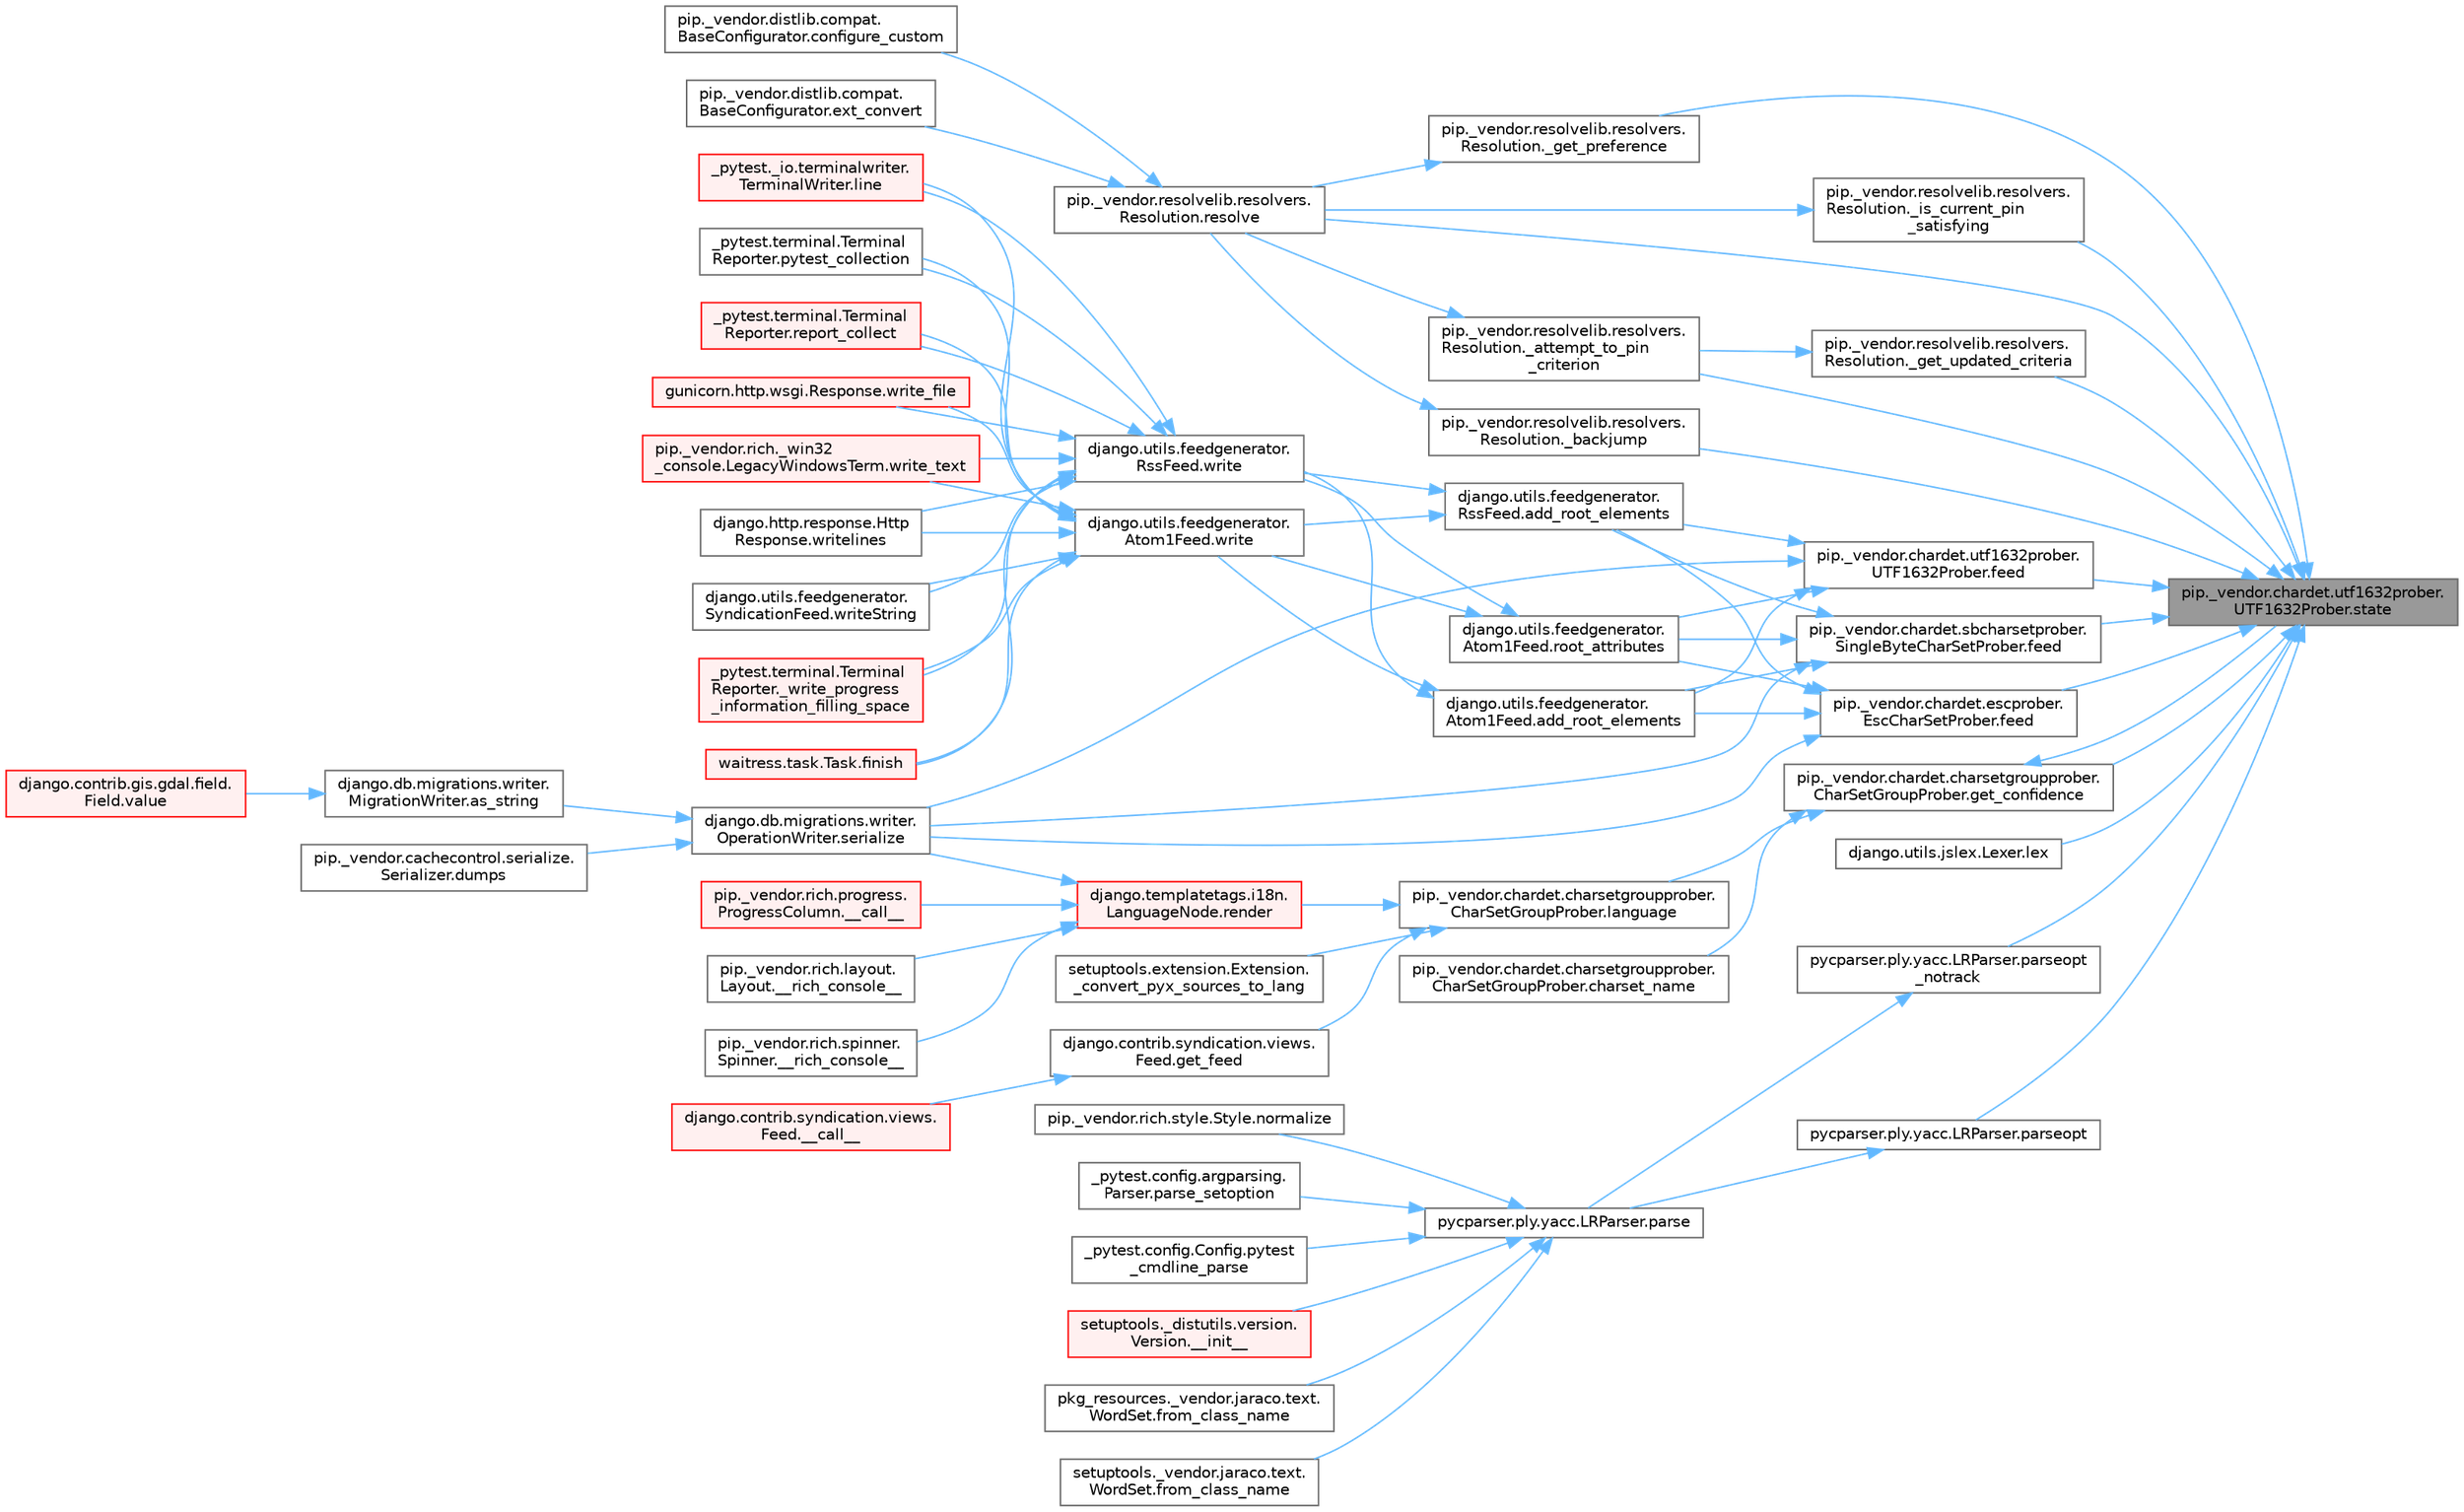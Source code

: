 digraph "pip._vendor.chardet.utf1632prober.UTF1632Prober.state"
{
 // LATEX_PDF_SIZE
  bgcolor="transparent";
  edge [fontname=Helvetica,fontsize=10,labelfontname=Helvetica,labelfontsize=10];
  node [fontname=Helvetica,fontsize=10,shape=box,height=0.2,width=0.4];
  rankdir="RL";
  Node1 [id="Node000001",label="pip._vendor.chardet.utf1632prober.\lUTF1632Prober.state",height=0.2,width=0.4,color="gray40", fillcolor="grey60", style="filled", fontcolor="black",tooltip=" "];
  Node1 -> Node2 [id="edge1_Node000001_Node000002",dir="back",color="steelblue1",style="solid",tooltip=" "];
  Node2 [id="Node000002",label="pip._vendor.resolvelib.resolvers.\lResolution._attempt_to_pin\l_criterion",height=0.2,width=0.4,color="grey40", fillcolor="white", style="filled",URL="$classpip_1_1__vendor_1_1resolvelib_1_1resolvers_1_1_resolution.html#a8ede57631fbb093024b2c6190f860578",tooltip=" "];
  Node2 -> Node3 [id="edge2_Node000002_Node000003",dir="back",color="steelblue1",style="solid",tooltip=" "];
  Node3 [id="Node000003",label="pip._vendor.resolvelib.resolvers.\lResolution.resolve",height=0.2,width=0.4,color="grey40", fillcolor="white", style="filled",URL="$classpip_1_1__vendor_1_1resolvelib_1_1resolvers_1_1_resolution.html#abf24a4f0e5020afae4ac2ee6d280807a",tooltip=" "];
  Node3 -> Node4 [id="edge3_Node000003_Node000004",dir="back",color="steelblue1",style="solid",tooltip=" "];
  Node4 [id="Node000004",label="pip._vendor.distlib.compat.\lBaseConfigurator.configure_custom",height=0.2,width=0.4,color="grey40", fillcolor="white", style="filled",URL="$classpip_1_1__vendor_1_1distlib_1_1compat_1_1_base_configurator.html#af4feb3037e756b7064576de15a803f21",tooltip=" "];
  Node3 -> Node5 [id="edge4_Node000003_Node000005",dir="back",color="steelblue1",style="solid",tooltip=" "];
  Node5 [id="Node000005",label="pip._vendor.distlib.compat.\lBaseConfigurator.ext_convert",height=0.2,width=0.4,color="grey40", fillcolor="white", style="filled",URL="$classpip_1_1__vendor_1_1distlib_1_1compat_1_1_base_configurator.html#ad2396c99e842d8f5f96207d76d9491cd",tooltip=" "];
  Node1 -> Node6 [id="edge5_Node000001_Node000006",dir="back",color="steelblue1",style="solid",tooltip=" "];
  Node6 [id="Node000006",label="pip._vendor.resolvelib.resolvers.\lResolution._backjump",height=0.2,width=0.4,color="grey40", fillcolor="white", style="filled",URL="$classpip_1_1__vendor_1_1resolvelib_1_1resolvers_1_1_resolution.html#a7fe87674694eeb17cb30dd36ebadda42",tooltip=" "];
  Node6 -> Node3 [id="edge6_Node000006_Node000003",dir="back",color="steelblue1",style="solid",tooltip=" "];
  Node1 -> Node7 [id="edge7_Node000001_Node000007",dir="back",color="steelblue1",style="solid",tooltip=" "];
  Node7 [id="Node000007",label="pip._vendor.resolvelib.resolvers.\lResolution._get_preference",height=0.2,width=0.4,color="grey40", fillcolor="white", style="filled",URL="$classpip_1_1__vendor_1_1resolvelib_1_1resolvers_1_1_resolution.html#a7c329ea763f619d3698aea05c1489e89",tooltip=" "];
  Node7 -> Node3 [id="edge8_Node000007_Node000003",dir="back",color="steelblue1",style="solid",tooltip=" "];
  Node1 -> Node8 [id="edge9_Node000001_Node000008",dir="back",color="steelblue1",style="solid",tooltip=" "];
  Node8 [id="Node000008",label="pip._vendor.resolvelib.resolvers.\lResolution._get_updated_criteria",height=0.2,width=0.4,color="grey40", fillcolor="white", style="filled",URL="$classpip_1_1__vendor_1_1resolvelib_1_1resolvers_1_1_resolution.html#a64151ae2f0f597da69ce99c3528ebff8",tooltip=" "];
  Node8 -> Node2 [id="edge10_Node000008_Node000002",dir="back",color="steelblue1",style="solid",tooltip=" "];
  Node1 -> Node9 [id="edge11_Node000001_Node000009",dir="back",color="steelblue1",style="solid",tooltip=" "];
  Node9 [id="Node000009",label="pip._vendor.resolvelib.resolvers.\lResolution._is_current_pin\l_satisfying",height=0.2,width=0.4,color="grey40", fillcolor="white", style="filled",URL="$classpip_1_1__vendor_1_1resolvelib_1_1resolvers_1_1_resolution.html#abc71e9edd52232d2f55e4b2b2f134618",tooltip=" "];
  Node9 -> Node3 [id="edge12_Node000009_Node000003",dir="back",color="steelblue1",style="solid",tooltip=" "];
  Node1 -> Node10 [id="edge13_Node000001_Node000010",dir="back",color="steelblue1",style="solid",tooltip=" "];
  Node10 [id="Node000010",label="pip._vendor.chardet.escprober.\lEscCharSetProber.feed",height=0.2,width=0.4,color="grey40", fillcolor="white", style="filled",URL="$classpip_1_1__vendor_1_1chardet_1_1escprober_1_1_esc_char_set_prober.html#ad4c988e1f9e0cfe2cae4ebdc50ebe61c",tooltip=" "];
  Node10 -> Node11 [id="edge14_Node000010_Node000011",dir="back",color="steelblue1",style="solid",tooltip=" "];
  Node11 [id="Node000011",label="django.utils.feedgenerator.\lAtom1Feed.add_root_elements",height=0.2,width=0.4,color="grey40", fillcolor="white", style="filled",URL="$classdjango_1_1utils_1_1feedgenerator_1_1_atom1_feed.html#a3f861beae65b2c1d07d6192175be850e",tooltip=" "];
  Node11 -> Node12 [id="edge15_Node000011_Node000012",dir="back",color="steelblue1",style="solid",tooltip=" "];
  Node12 [id="Node000012",label="django.utils.feedgenerator.\lAtom1Feed.write",height=0.2,width=0.4,color="grey40", fillcolor="white", style="filled",URL="$classdjango_1_1utils_1_1feedgenerator_1_1_atom1_feed.html#afbf5b931a75be201e339b64a8aa46119",tooltip=" "];
  Node12 -> Node13 [id="edge16_Node000012_Node000013",dir="back",color="steelblue1",style="solid",tooltip=" "];
  Node13 [id="Node000013",label="_pytest.terminal.Terminal\lReporter._write_progress\l_information_filling_space",height=0.2,width=0.4,color="red", fillcolor="#FFF0F0", style="filled",URL="$class__pytest_1_1terminal_1_1_terminal_reporter.html#a915f19bb955611b65c211c611c4568b1",tooltip=" "];
  Node12 -> Node16 [id="edge17_Node000012_Node000016",dir="back",color="steelblue1",style="solid",tooltip=" "];
  Node16 [id="Node000016",label="waitress.task.Task.finish",height=0.2,width=0.4,color="red", fillcolor="#FFF0F0", style="filled",URL="$classwaitress_1_1task_1_1_task.html#a1e94739ac27e14a159d0e17c6d3e54b2",tooltip=" "];
  Node12 -> Node89 [id="edge18_Node000012_Node000089",dir="back",color="steelblue1",style="solid",tooltip=" "];
  Node89 [id="Node000089",label="_pytest._io.terminalwriter.\lTerminalWriter.line",height=0.2,width=0.4,color="red", fillcolor="#FFF0F0", style="filled",URL="$class__pytest_1_1__io_1_1terminalwriter_1_1_terminal_writer.html#a70c206b6c71b946771673c95d93d5d5a",tooltip=" "];
  Node12 -> Node309 [id="edge19_Node000012_Node000309",dir="back",color="steelblue1",style="solid",tooltip=" "];
  Node309 [id="Node000309",label="_pytest.terminal.Terminal\lReporter.pytest_collection",height=0.2,width=0.4,color="grey40", fillcolor="white", style="filled",URL="$class__pytest_1_1terminal_1_1_terminal_reporter.html#a1c7fd0ed91d4a12bb30c452d893e467f",tooltip=" "];
  Node12 -> Node310 [id="edge20_Node000012_Node000310",dir="back",color="steelblue1",style="solid",tooltip=" "];
  Node310 [id="Node000310",label="_pytest.terminal.Terminal\lReporter.report_collect",height=0.2,width=0.4,color="red", fillcolor="#FFF0F0", style="filled",URL="$class__pytest_1_1terminal_1_1_terminal_reporter.html#a8aaee1238de041e936a2d65c80d5458b",tooltip=" "];
  Node12 -> Node313 [id="edge21_Node000012_Node000313",dir="back",color="steelblue1",style="solid",tooltip=" "];
  Node313 [id="Node000313",label="gunicorn.http.wsgi.Response.write_file",height=0.2,width=0.4,color="red", fillcolor="#FFF0F0", style="filled",URL="$classgunicorn_1_1http_1_1wsgi_1_1_response.html#a469fe7554d4ffcd4dd1497f24d216329",tooltip=" "];
  Node12 -> Node315 [id="edge22_Node000012_Node000315",dir="back",color="steelblue1",style="solid",tooltip=" "];
  Node315 [id="Node000315",label="pip._vendor.rich._win32\l_console.LegacyWindowsTerm.write_text",height=0.2,width=0.4,color="red", fillcolor="#FFF0F0", style="filled",URL="$classpip_1_1__vendor_1_1rich_1_1__win32__console_1_1_legacy_windows_term.html#a285165149598e15cac2caf4d03385612",tooltip=" "];
  Node12 -> Node317 [id="edge23_Node000012_Node000317",dir="back",color="steelblue1",style="solid",tooltip=" "];
  Node317 [id="Node000317",label="django.http.response.Http\lResponse.writelines",height=0.2,width=0.4,color="grey40", fillcolor="white", style="filled",URL="$classdjango_1_1http_1_1response_1_1_http_response.html#aceaa0c2997dfd21c34c44056e7292914",tooltip=" "];
  Node12 -> Node318 [id="edge24_Node000012_Node000318",dir="back",color="steelblue1",style="solid",tooltip=" "];
  Node318 [id="Node000318",label="django.utils.feedgenerator.\lSyndicationFeed.writeString",height=0.2,width=0.4,color="grey40", fillcolor="white", style="filled",URL="$classdjango_1_1utils_1_1feedgenerator_1_1_syndication_feed.html#a78aa2a245467085cb79cdca0dc35f677",tooltip=" "];
  Node11 -> Node88 [id="edge25_Node000011_Node000088",dir="back",color="steelblue1",style="solid",tooltip=" "];
  Node88 [id="Node000088",label="django.utils.feedgenerator.\lRssFeed.write",height=0.2,width=0.4,color="grey40", fillcolor="white", style="filled",URL="$classdjango_1_1utils_1_1feedgenerator_1_1_rss_feed.html#a63ea2926c2c773e874f51ced997a2618",tooltip=" "];
  Node88 -> Node13 [id="edge26_Node000088_Node000013",dir="back",color="steelblue1",style="solid",tooltip=" "];
  Node88 -> Node16 [id="edge27_Node000088_Node000016",dir="back",color="steelblue1",style="solid",tooltip=" "];
  Node88 -> Node89 [id="edge28_Node000088_Node000089",dir="back",color="steelblue1",style="solid",tooltip=" "];
  Node88 -> Node309 [id="edge29_Node000088_Node000309",dir="back",color="steelblue1",style="solid",tooltip=" "];
  Node88 -> Node310 [id="edge30_Node000088_Node000310",dir="back",color="steelblue1",style="solid",tooltip=" "];
  Node88 -> Node313 [id="edge31_Node000088_Node000313",dir="back",color="steelblue1",style="solid",tooltip=" "];
  Node88 -> Node315 [id="edge32_Node000088_Node000315",dir="back",color="steelblue1",style="solid",tooltip=" "];
  Node88 -> Node317 [id="edge33_Node000088_Node000317",dir="back",color="steelblue1",style="solid",tooltip=" "];
  Node88 -> Node318 [id="edge34_Node000088_Node000318",dir="back",color="steelblue1",style="solid",tooltip=" "];
  Node10 -> Node87 [id="edge35_Node000010_Node000087",dir="back",color="steelblue1",style="solid",tooltip=" "];
  Node87 [id="Node000087",label="django.utils.feedgenerator.\lRssFeed.add_root_elements",height=0.2,width=0.4,color="grey40", fillcolor="white", style="filled",URL="$classdjango_1_1utils_1_1feedgenerator_1_1_rss_feed.html#afe28a1e8efc5fc065f74b4277a43663e",tooltip=" "];
  Node87 -> Node12 [id="edge36_Node000087_Node000012",dir="back",color="steelblue1",style="solid",tooltip=" "];
  Node87 -> Node88 [id="edge37_Node000087_Node000088",dir="back",color="steelblue1",style="solid",tooltip=" "];
  Node10 -> Node1735 [id="edge38_Node000010_Node001735",dir="back",color="steelblue1",style="solid",tooltip=" "];
  Node1735 [id="Node001735",label="django.utils.feedgenerator.\lAtom1Feed.root_attributes",height=0.2,width=0.4,color="grey40", fillcolor="white", style="filled",URL="$classdjango_1_1utils_1_1feedgenerator_1_1_atom1_feed.html#a8ea06279a106db871795893125306409",tooltip=" "];
  Node1735 -> Node12 [id="edge39_Node001735_Node000012",dir="back",color="steelblue1",style="solid",tooltip=" "];
  Node1735 -> Node88 [id="edge40_Node001735_Node000088",dir="back",color="steelblue1",style="solid",tooltip=" "];
  Node10 -> Node1006 [id="edge41_Node000010_Node001006",dir="back",color="steelblue1",style="solid",tooltip=" "];
  Node1006 [id="Node001006",label="django.db.migrations.writer.\lOperationWriter.serialize",height=0.2,width=0.4,color="grey40", fillcolor="white", style="filled",URL="$classdjango_1_1db_1_1migrations_1_1writer_1_1_operation_writer.html#a866e8d13e1c54a35d74e9a6b0383b2f8",tooltip=" "];
  Node1006 -> Node1007 [id="edge42_Node001006_Node001007",dir="back",color="steelblue1",style="solid",tooltip=" "];
  Node1007 [id="Node001007",label="django.db.migrations.writer.\lMigrationWriter.as_string",height=0.2,width=0.4,color="grey40", fillcolor="white", style="filled",URL="$classdjango_1_1db_1_1migrations_1_1writer_1_1_migration_writer.html#a4cf831cf0ce1f20f21c7e5ce5ec60980",tooltip=" "];
  Node1007 -> Node1008 [id="edge43_Node001007_Node001008",dir="back",color="steelblue1",style="solid",tooltip=" "];
  Node1008 [id="Node001008",label="django.contrib.gis.gdal.field.\lField.value",height=0.2,width=0.4,color="red", fillcolor="#FFF0F0", style="filled",URL="$classdjango_1_1contrib_1_1gis_1_1gdal_1_1field_1_1_field.html#a0534fa49aaead023461bb9458776c33c",tooltip=" "];
  Node1006 -> Node2377 [id="edge44_Node001006_Node002377",dir="back",color="steelblue1",style="solid",tooltip=" "];
  Node2377 [id="Node002377",label="pip._vendor.cachecontrol.serialize.\lSerializer.dumps",height=0.2,width=0.4,color="grey40", fillcolor="white", style="filled",URL="$classpip_1_1__vendor_1_1cachecontrol_1_1serialize_1_1_serializer.html#af9655b2c82e5c0e3d17fd611d32c7804",tooltip=" "];
  Node1 -> Node3186 [id="edge45_Node000001_Node003186",dir="back",color="steelblue1",style="solid",tooltip=" "];
  Node3186 [id="Node003186",label="pip._vendor.chardet.sbcharsetprober.\lSingleByteCharSetProber.feed",height=0.2,width=0.4,color="grey40", fillcolor="white", style="filled",URL="$classpip_1_1__vendor_1_1chardet_1_1sbcharsetprober_1_1_single_byte_char_set_prober.html#ab6d2e8e37d450e7ce0dda8dadfec2b57",tooltip=" "];
  Node3186 -> Node11 [id="edge46_Node003186_Node000011",dir="back",color="steelblue1",style="solid",tooltip=" "];
  Node3186 -> Node87 [id="edge47_Node003186_Node000087",dir="back",color="steelblue1",style="solid",tooltip=" "];
  Node3186 -> Node1735 [id="edge48_Node003186_Node001735",dir="back",color="steelblue1",style="solid",tooltip=" "];
  Node3186 -> Node1006 [id="edge49_Node003186_Node001006",dir="back",color="steelblue1",style="solid",tooltip=" "];
  Node1 -> Node3187 [id="edge50_Node000001_Node003187",dir="back",color="steelblue1",style="solid",tooltip=" "];
  Node3187 [id="Node003187",label="pip._vendor.chardet.utf1632prober.\lUTF1632Prober.feed",height=0.2,width=0.4,color="grey40", fillcolor="white", style="filled",URL="$classpip_1_1__vendor_1_1chardet_1_1utf1632prober_1_1_u_t_f1632_prober.html#a16a8bea3b9608f94237b49f2f0cd4b74",tooltip=" "];
  Node3187 -> Node11 [id="edge51_Node003187_Node000011",dir="back",color="steelblue1",style="solid",tooltip=" "];
  Node3187 -> Node87 [id="edge52_Node003187_Node000087",dir="back",color="steelblue1",style="solid",tooltip=" "];
  Node3187 -> Node1735 [id="edge53_Node003187_Node001735",dir="back",color="steelblue1",style="solid",tooltip=" "];
  Node3187 -> Node1006 [id="edge54_Node003187_Node001006",dir="back",color="steelblue1",style="solid",tooltip=" "];
  Node1 -> Node3188 [id="edge55_Node000001_Node003188",dir="back",color="steelblue1",style="solid",tooltip=" "];
  Node3188 [id="Node003188",label="pip._vendor.chardet.charsetgroupprober.\lCharSetGroupProber.get_confidence",height=0.2,width=0.4,color="grey40", fillcolor="white", style="filled",URL="$classpip_1_1__vendor_1_1chardet_1_1charsetgroupprober_1_1_char_set_group_prober.html#a45c3877c8cf8576a1198d250f91c33f9",tooltip=" "];
  Node3188 -> Node3189 [id="edge56_Node003188_Node003189",dir="back",color="steelblue1",style="solid",tooltip=" "];
  Node3189 [id="Node003189",label="pip._vendor.chardet.charsetgroupprober.\lCharSetGroupProber.charset_name",height=0.2,width=0.4,color="grey40", fillcolor="white", style="filled",URL="$classpip_1_1__vendor_1_1chardet_1_1charsetgroupprober_1_1_char_set_group_prober.html#a72f1a7ffc65aedd4c2fb9c1eb05249cf",tooltip=" "];
  Node3188 -> Node3190 [id="edge57_Node003188_Node003190",dir="back",color="steelblue1",style="solid",tooltip=" "];
  Node3190 [id="Node003190",label="pip._vendor.chardet.charsetgroupprober.\lCharSetGroupProber.language",height=0.2,width=0.4,color="grey40", fillcolor="white", style="filled",URL="$classpip_1_1__vendor_1_1chardet_1_1charsetgroupprober_1_1_char_set_group_prober.html#a4eed2755176d79c1d176c7500400f899",tooltip=" "];
  Node3190 -> Node3191 [id="edge58_Node003190_Node003191",dir="back",color="steelblue1",style="solid",tooltip=" "];
  Node3191 [id="Node003191",label="setuptools.extension.Extension.\l_convert_pyx_sources_to_lang",height=0.2,width=0.4,color="grey40", fillcolor="white", style="filled",URL="$classsetuptools_1_1extension_1_1_extension.html#aaf601d7106ef472a4913e4bacd039c2a",tooltip=" "];
  Node3190 -> Node1888 [id="edge59_Node003190_Node001888",dir="back",color="steelblue1",style="solid",tooltip=" "];
  Node1888 [id="Node001888",label="django.contrib.syndication.views.\lFeed.get_feed",height=0.2,width=0.4,color="grey40", fillcolor="white", style="filled",URL="$classdjango_1_1contrib_1_1syndication_1_1views_1_1_feed.html#a22e9036857876e13966fd7f846ae909d",tooltip=" "];
  Node1888 -> Node1889 [id="edge60_Node001888_Node001889",dir="back",color="steelblue1",style="solid",tooltip=" "];
  Node1889 [id="Node001889",label="django.contrib.syndication.views.\lFeed.__call__",height=0.2,width=0.4,color="red", fillcolor="#FFF0F0", style="filled",URL="$classdjango_1_1contrib_1_1syndication_1_1views_1_1_feed.html#ac7a9680a1b709d8eb37ae3c6ce000220",tooltip=" "];
  Node3190 -> Node3192 [id="edge61_Node003190_Node003192",dir="back",color="steelblue1",style="solid",tooltip=" "];
  Node3192 [id="Node003192",label="django.templatetags.i18n.\lLanguageNode.render",height=0.2,width=0.4,color="red", fillcolor="#FFF0F0", style="filled",URL="$classdjango_1_1templatetags_1_1i18n_1_1_language_node.html#a2c88f345e9d8623bafaa4eb5efdefa84",tooltip=" "];
  Node3192 -> Node453 [id="edge62_Node003192_Node000453",dir="back",color="steelblue1",style="solid",tooltip=" "];
  Node453 [id="Node000453",label="pip._vendor.rich.progress.\lProgressColumn.__call__",height=0.2,width=0.4,color="red", fillcolor="#FFF0F0", style="filled",URL="$classpip_1_1__vendor_1_1rich_1_1progress_1_1_progress_column.html#ae0c399be74222f949edb0fa5324cf6ea",tooltip=" "];
  Node3192 -> Node454 [id="edge63_Node003192_Node000454",dir="back",color="steelblue1",style="solid",tooltip=" "];
  Node454 [id="Node000454",label="pip._vendor.rich.layout.\lLayout.__rich_console__",height=0.2,width=0.4,color="grey40", fillcolor="white", style="filled",URL="$classpip_1_1__vendor_1_1rich_1_1layout_1_1_layout.html#ac39cb3d17d2b0324ee1b0dada41a3ebd",tooltip=" "];
  Node3192 -> Node455 [id="edge64_Node003192_Node000455",dir="back",color="steelblue1",style="solid",tooltip=" "];
  Node455 [id="Node000455",label="pip._vendor.rich.spinner.\lSpinner.__rich_console__",height=0.2,width=0.4,color="grey40", fillcolor="white", style="filled",URL="$classpip_1_1__vendor_1_1rich_1_1spinner_1_1_spinner.html#a6883d8dced19ac48d4dfc74f776357fd",tooltip=" "];
  Node3192 -> Node1006 [id="edge65_Node003192_Node001006",dir="back",color="steelblue1",style="solid",tooltip=" "];
  Node3188 -> Node1 [id="edge66_Node003188_Node000001",dir="back",color="steelblue1",style="solid",tooltip=" "];
  Node1 -> Node3193 [id="edge67_Node000001_Node003193",dir="back",color="steelblue1",style="solid",tooltip=" "];
  Node3193 [id="Node003193",label="django.utils.jslex.Lexer.lex",height=0.2,width=0.4,color="grey40", fillcolor="white", style="filled",URL="$classdjango_1_1utils_1_1jslex_1_1_lexer.html#ac1ea9cc06e8fb7d8aa61579b343d5689",tooltip=" "];
  Node1 -> Node3194 [id="edge68_Node000001_Node003194",dir="back",color="steelblue1",style="solid",tooltip=" "];
  Node3194 [id="Node003194",label="pycparser.ply.yacc.LRParser.parseopt",height=0.2,width=0.4,color="grey40", fillcolor="white", style="filled",URL="$classpycparser_1_1ply_1_1yacc_1_1_l_r_parser.html#a5f0e8a66265f6c3fb3de2be9372c558c",tooltip=" "];
  Node3194 -> Node3195 [id="edge69_Node003194_Node003195",dir="back",color="steelblue1",style="solid",tooltip=" "];
  Node3195 [id="Node003195",label="pycparser.ply.yacc.LRParser.parse",height=0.2,width=0.4,color="grey40", fillcolor="white", style="filled",URL="$classpycparser_1_1ply_1_1yacc_1_1_l_r_parser.html#a8e0ed5150402ae8a52ff2ed0f6c46486",tooltip=" "];
  Node3195 -> Node1611 [id="edge70_Node003195_Node001611",dir="back",color="steelblue1",style="solid",tooltip=" "];
  Node1611 [id="Node001611",label="setuptools._distutils.version.\lVersion.__init__",height=0.2,width=0.4,color="red", fillcolor="#FFF0F0", style="filled",URL="$classsetuptools_1_1__distutils_1_1version_1_1_version.html#a6eb3c2f0d326644884717848b784e398",tooltip=" "];
  Node3195 -> Node1612 [id="edge71_Node003195_Node001612",dir="back",color="steelblue1",style="solid",tooltip=" "];
  Node1612 [id="Node001612",label="pkg_resources._vendor.jaraco.text.\lWordSet.from_class_name",height=0.2,width=0.4,color="grey40", fillcolor="white", style="filled",URL="$classpkg__resources_1_1__vendor_1_1jaraco_1_1text_1_1_word_set.html#a34e366f395f8e0b61e6b66a93bc8e848",tooltip=" "];
  Node3195 -> Node1613 [id="edge72_Node003195_Node001613",dir="back",color="steelblue1",style="solid",tooltip=" "];
  Node1613 [id="Node001613",label="setuptools._vendor.jaraco.text.\lWordSet.from_class_name",height=0.2,width=0.4,color="grey40", fillcolor="white", style="filled",URL="$classsetuptools_1_1__vendor_1_1jaraco_1_1text_1_1_word_set.html#acc6d49fea7948867996de1a704579124",tooltip=" "];
  Node3195 -> Node1614 [id="edge73_Node003195_Node001614",dir="back",color="steelblue1",style="solid",tooltip=" "];
  Node1614 [id="Node001614",label="pip._vendor.rich.style.Style.normalize",height=0.2,width=0.4,color="grey40", fillcolor="white", style="filled",URL="$classpip_1_1__vendor_1_1rich_1_1style_1_1_style.html#a702aa841b25a26307558cb52dcb12f0d",tooltip=" "];
  Node3195 -> Node1615 [id="edge74_Node003195_Node001615",dir="back",color="steelblue1",style="solid",tooltip=" "];
  Node1615 [id="Node001615",label="_pytest.config.argparsing.\lParser.parse_setoption",height=0.2,width=0.4,color="grey40", fillcolor="white", style="filled",URL="$class__pytest_1_1config_1_1argparsing_1_1_parser.html#a406b16cc4dad29c64f46812c624e203c",tooltip=" "];
  Node3195 -> Node1616 [id="edge75_Node003195_Node001616",dir="back",color="steelblue1",style="solid",tooltip=" "];
  Node1616 [id="Node001616",label="_pytest.config.Config.pytest\l_cmdline_parse",height=0.2,width=0.4,color="grey40", fillcolor="white", style="filled",URL="$class__pytest_1_1config_1_1_config.html#a87d1af36d8238d7df5315b782f91fc1d",tooltip=" "];
  Node1 -> Node3196 [id="edge76_Node000001_Node003196",dir="back",color="steelblue1",style="solid",tooltip=" "];
  Node3196 [id="Node003196",label="pycparser.ply.yacc.LRParser.parseopt\l_notrack",height=0.2,width=0.4,color="grey40", fillcolor="white", style="filled",URL="$classpycparser_1_1ply_1_1yacc_1_1_l_r_parser.html#a67455ac593f9df2cff0efb9ac014e291",tooltip=" "];
  Node3196 -> Node3195 [id="edge77_Node003196_Node003195",dir="back",color="steelblue1",style="solid",tooltip=" "];
  Node1 -> Node3 [id="edge78_Node000001_Node000003",dir="back",color="steelblue1",style="solid",tooltip=" "];
}
